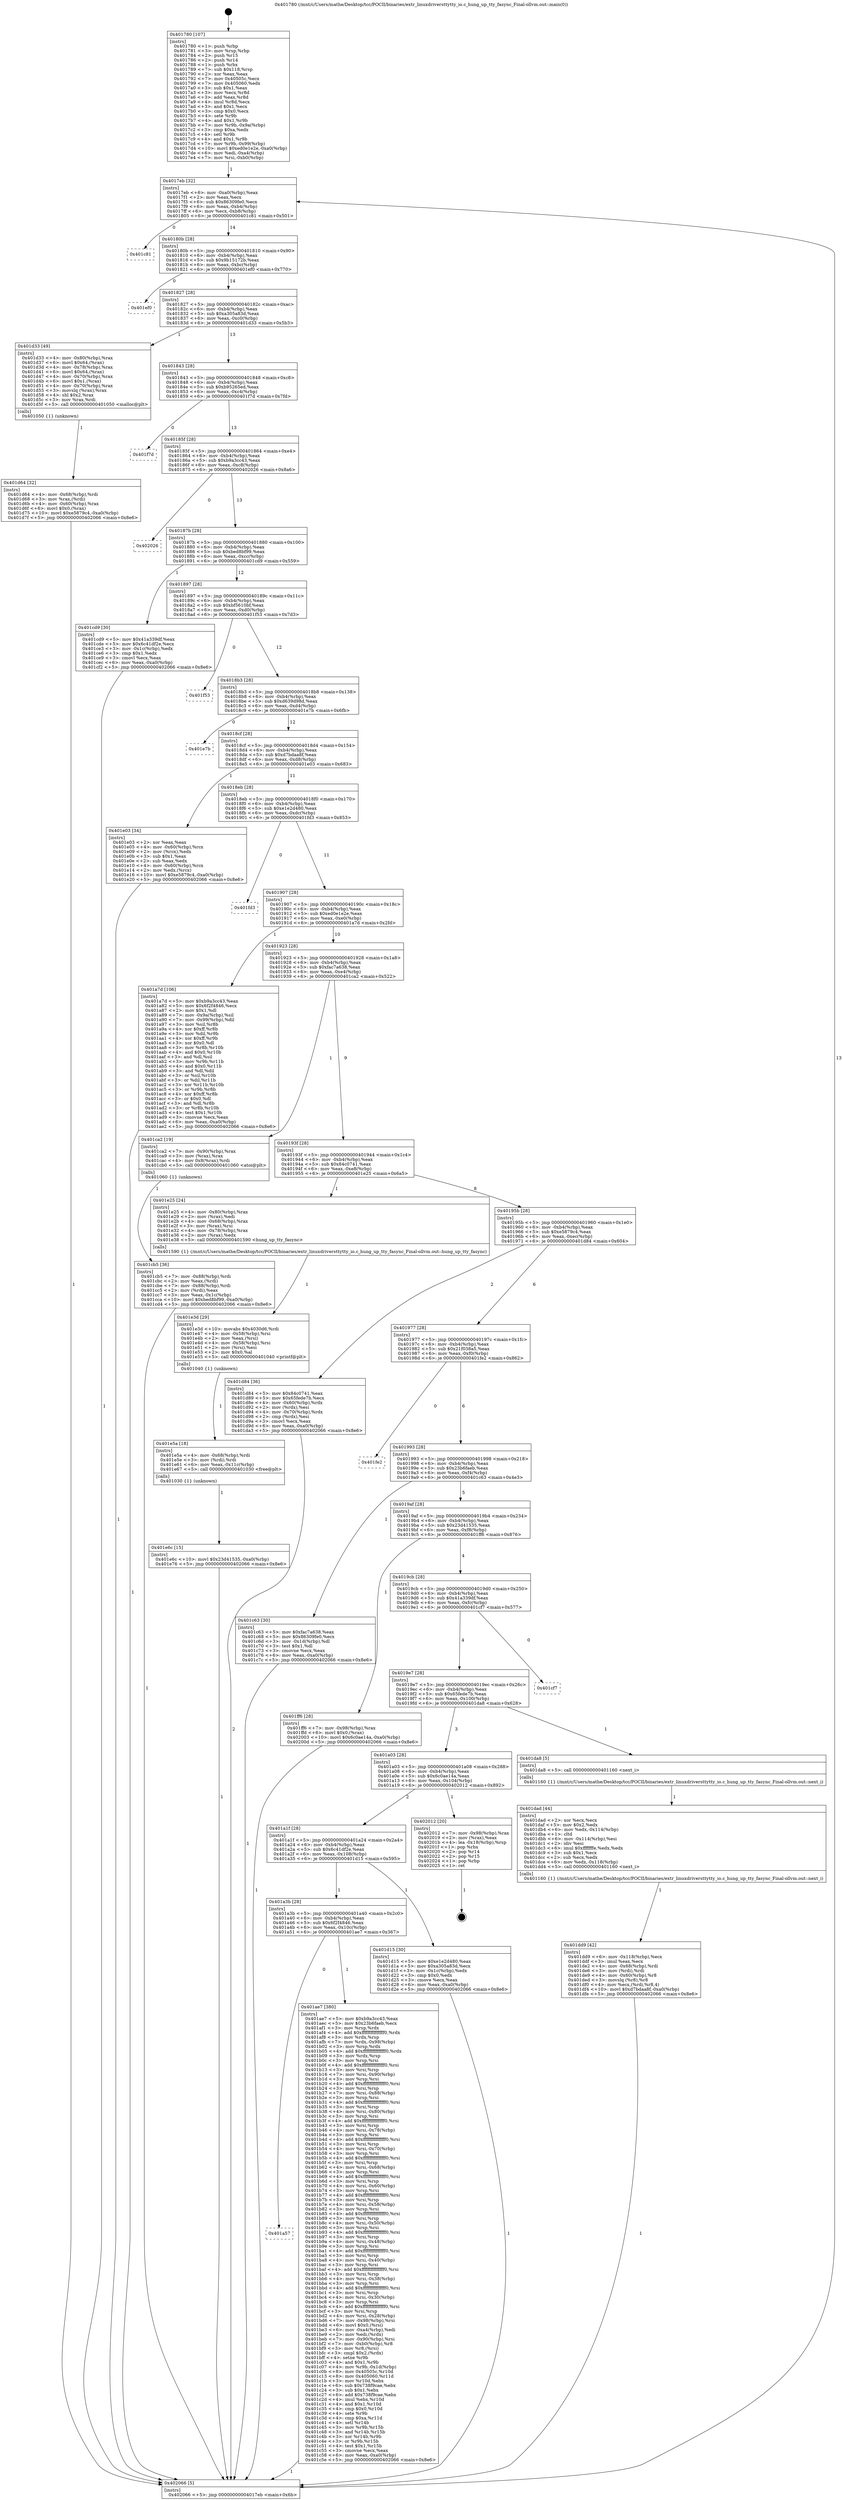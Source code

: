 digraph "0x401780" {
  label = "0x401780 (/mnt/c/Users/mathe/Desktop/tcc/POCII/binaries/extr_linuxdriversttytty_io.c_hung_up_tty_fasync_Final-ollvm.out::main(0))"
  labelloc = "t"
  node[shape=record]

  Entry [label="",width=0.3,height=0.3,shape=circle,fillcolor=black,style=filled]
  "0x4017eb" [label="{
     0x4017eb [32]\l
     | [instrs]\l
     &nbsp;&nbsp;0x4017eb \<+6\>: mov -0xa0(%rbp),%eax\l
     &nbsp;&nbsp;0x4017f1 \<+2\>: mov %eax,%ecx\l
     &nbsp;&nbsp;0x4017f3 \<+6\>: sub $0x86309fe0,%ecx\l
     &nbsp;&nbsp;0x4017f9 \<+6\>: mov %eax,-0xb4(%rbp)\l
     &nbsp;&nbsp;0x4017ff \<+6\>: mov %ecx,-0xb8(%rbp)\l
     &nbsp;&nbsp;0x401805 \<+6\>: je 0000000000401c81 \<main+0x501\>\l
  }"]
  "0x401c81" [label="{
     0x401c81\l
  }", style=dashed]
  "0x40180b" [label="{
     0x40180b [28]\l
     | [instrs]\l
     &nbsp;&nbsp;0x40180b \<+5\>: jmp 0000000000401810 \<main+0x90\>\l
     &nbsp;&nbsp;0x401810 \<+6\>: mov -0xb4(%rbp),%eax\l
     &nbsp;&nbsp;0x401816 \<+5\>: sub $0x9b15172b,%eax\l
     &nbsp;&nbsp;0x40181b \<+6\>: mov %eax,-0xbc(%rbp)\l
     &nbsp;&nbsp;0x401821 \<+6\>: je 0000000000401ef0 \<main+0x770\>\l
  }"]
  Exit [label="",width=0.3,height=0.3,shape=circle,fillcolor=black,style=filled,peripheries=2]
  "0x401ef0" [label="{
     0x401ef0\l
  }", style=dashed]
  "0x401827" [label="{
     0x401827 [28]\l
     | [instrs]\l
     &nbsp;&nbsp;0x401827 \<+5\>: jmp 000000000040182c \<main+0xac\>\l
     &nbsp;&nbsp;0x40182c \<+6\>: mov -0xb4(%rbp),%eax\l
     &nbsp;&nbsp;0x401832 \<+5\>: sub $0xa305a83d,%eax\l
     &nbsp;&nbsp;0x401837 \<+6\>: mov %eax,-0xc0(%rbp)\l
     &nbsp;&nbsp;0x40183d \<+6\>: je 0000000000401d33 \<main+0x5b3\>\l
  }"]
  "0x401e6c" [label="{
     0x401e6c [15]\l
     | [instrs]\l
     &nbsp;&nbsp;0x401e6c \<+10\>: movl $0x23d41535,-0xa0(%rbp)\l
     &nbsp;&nbsp;0x401e76 \<+5\>: jmp 0000000000402066 \<main+0x8e6\>\l
  }"]
  "0x401d33" [label="{
     0x401d33 [49]\l
     | [instrs]\l
     &nbsp;&nbsp;0x401d33 \<+4\>: mov -0x80(%rbp),%rax\l
     &nbsp;&nbsp;0x401d37 \<+6\>: movl $0x64,(%rax)\l
     &nbsp;&nbsp;0x401d3d \<+4\>: mov -0x78(%rbp),%rax\l
     &nbsp;&nbsp;0x401d41 \<+6\>: movl $0x64,(%rax)\l
     &nbsp;&nbsp;0x401d47 \<+4\>: mov -0x70(%rbp),%rax\l
     &nbsp;&nbsp;0x401d4b \<+6\>: movl $0x1,(%rax)\l
     &nbsp;&nbsp;0x401d51 \<+4\>: mov -0x70(%rbp),%rax\l
     &nbsp;&nbsp;0x401d55 \<+3\>: movslq (%rax),%rax\l
     &nbsp;&nbsp;0x401d58 \<+4\>: shl $0x2,%rax\l
     &nbsp;&nbsp;0x401d5c \<+3\>: mov %rax,%rdi\l
     &nbsp;&nbsp;0x401d5f \<+5\>: call 0000000000401050 \<malloc@plt\>\l
     | [calls]\l
     &nbsp;&nbsp;0x401050 \{1\} (unknown)\l
  }"]
  "0x401843" [label="{
     0x401843 [28]\l
     | [instrs]\l
     &nbsp;&nbsp;0x401843 \<+5\>: jmp 0000000000401848 \<main+0xc8\>\l
     &nbsp;&nbsp;0x401848 \<+6\>: mov -0xb4(%rbp),%eax\l
     &nbsp;&nbsp;0x40184e \<+5\>: sub $0xb95265ed,%eax\l
     &nbsp;&nbsp;0x401853 \<+6\>: mov %eax,-0xc4(%rbp)\l
     &nbsp;&nbsp;0x401859 \<+6\>: je 0000000000401f7d \<main+0x7fd\>\l
  }"]
  "0x401e5a" [label="{
     0x401e5a [18]\l
     | [instrs]\l
     &nbsp;&nbsp;0x401e5a \<+4\>: mov -0x68(%rbp),%rdi\l
     &nbsp;&nbsp;0x401e5e \<+3\>: mov (%rdi),%rdi\l
     &nbsp;&nbsp;0x401e61 \<+6\>: mov %eax,-0x11c(%rbp)\l
     &nbsp;&nbsp;0x401e67 \<+5\>: call 0000000000401030 \<free@plt\>\l
     | [calls]\l
     &nbsp;&nbsp;0x401030 \{1\} (unknown)\l
  }"]
  "0x401f7d" [label="{
     0x401f7d\l
  }", style=dashed]
  "0x40185f" [label="{
     0x40185f [28]\l
     | [instrs]\l
     &nbsp;&nbsp;0x40185f \<+5\>: jmp 0000000000401864 \<main+0xe4\>\l
     &nbsp;&nbsp;0x401864 \<+6\>: mov -0xb4(%rbp),%eax\l
     &nbsp;&nbsp;0x40186a \<+5\>: sub $0xb9a3cc43,%eax\l
     &nbsp;&nbsp;0x40186f \<+6\>: mov %eax,-0xc8(%rbp)\l
     &nbsp;&nbsp;0x401875 \<+6\>: je 0000000000402026 \<main+0x8a6\>\l
  }"]
  "0x401e3d" [label="{
     0x401e3d [29]\l
     | [instrs]\l
     &nbsp;&nbsp;0x401e3d \<+10\>: movabs $0x4030d6,%rdi\l
     &nbsp;&nbsp;0x401e47 \<+4\>: mov -0x58(%rbp),%rsi\l
     &nbsp;&nbsp;0x401e4b \<+2\>: mov %eax,(%rsi)\l
     &nbsp;&nbsp;0x401e4d \<+4\>: mov -0x58(%rbp),%rsi\l
     &nbsp;&nbsp;0x401e51 \<+2\>: mov (%rsi),%esi\l
     &nbsp;&nbsp;0x401e53 \<+2\>: mov $0x0,%al\l
     &nbsp;&nbsp;0x401e55 \<+5\>: call 0000000000401040 \<printf@plt\>\l
     | [calls]\l
     &nbsp;&nbsp;0x401040 \{1\} (unknown)\l
  }"]
  "0x402026" [label="{
     0x402026\l
  }", style=dashed]
  "0x40187b" [label="{
     0x40187b [28]\l
     | [instrs]\l
     &nbsp;&nbsp;0x40187b \<+5\>: jmp 0000000000401880 \<main+0x100\>\l
     &nbsp;&nbsp;0x401880 \<+6\>: mov -0xb4(%rbp),%eax\l
     &nbsp;&nbsp;0x401886 \<+5\>: sub $0xbed8bf99,%eax\l
     &nbsp;&nbsp;0x40188b \<+6\>: mov %eax,-0xcc(%rbp)\l
     &nbsp;&nbsp;0x401891 \<+6\>: je 0000000000401cd9 \<main+0x559\>\l
  }"]
  "0x401dd9" [label="{
     0x401dd9 [42]\l
     | [instrs]\l
     &nbsp;&nbsp;0x401dd9 \<+6\>: mov -0x118(%rbp),%ecx\l
     &nbsp;&nbsp;0x401ddf \<+3\>: imul %eax,%ecx\l
     &nbsp;&nbsp;0x401de2 \<+4\>: mov -0x68(%rbp),%rdi\l
     &nbsp;&nbsp;0x401de6 \<+3\>: mov (%rdi),%rdi\l
     &nbsp;&nbsp;0x401de9 \<+4\>: mov -0x60(%rbp),%r8\l
     &nbsp;&nbsp;0x401ded \<+3\>: movslq (%r8),%r8\l
     &nbsp;&nbsp;0x401df0 \<+4\>: mov %ecx,(%rdi,%r8,4)\l
     &nbsp;&nbsp;0x401df4 \<+10\>: movl $0xd7bdaa8f,-0xa0(%rbp)\l
     &nbsp;&nbsp;0x401dfe \<+5\>: jmp 0000000000402066 \<main+0x8e6\>\l
  }"]
  "0x401cd9" [label="{
     0x401cd9 [30]\l
     | [instrs]\l
     &nbsp;&nbsp;0x401cd9 \<+5\>: mov $0x41a339df,%eax\l
     &nbsp;&nbsp;0x401cde \<+5\>: mov $0x6c41df2e,%ecx\l
     &nbsp;&nbsp;0x401ce3 \<+3\>: mov -0x1c(%rbp),%edx\l
     &nbsp;&nbsp;0x401ce6 \<+3\>: cmp $0x1,%edx\l
     &nbsp;&nbsp;0x401ce9 \<+3\>: cmovl %ecx,%eax\l
     &nbsp;&nbsp;0x401cec \<+6\>: mov %eax,-0xa0(%rbp)\l
     &nbsp;&nbsp;0x401cf2 \<+5\>: jmp 0000000000402066 \<main+0x8e6\>\l
  }"]
  "0x401897" [label="{
     0x401897 [28]\l
     | [instrs]\l
     &nbsp;&nbsp;0x401897 \<+5\>: jmp 000000000040189c \<main+0x11c\>\l
     &nbsp;&nbsp;0x40189c \<+6\>: mov -0xb4(%rbp),%eax\l
     &nbsp;&nbsp;0x4018a2 \<+5\>: sub $0xbf5610bf,%eax\l
     &nbsp;&nbsp;0x4018a7 \<+6\>: mov %eax,-0xd0(%rbp)\l
     &nbsp;&nbsp;0x4018ad \<+6\>: je 0000000000401f53 \<main+0x7d3\>\l
  }"]
  "0x401dad" [label="{
     0x401dad [44]\l
     | [instrs]\l
     &nbsp;&nbsp;0x401dad \<+2\>: xor %ecx,%ecx\l
     &nbsp;&nbsp;0x401daf \<+5\>: mov $0x2,%edx\l
     &nbsp;&nbsp;0x401db4 \<+6\>: mov %edx,-0x114(%rbp)\l
     &nbsp;&nbsp;0x401dba \<+1\>: cltd\l
     &nbsp;&nbsp;0x401dbb \<+6\>: mov -0x114(%rbp),%esi\l
     &nbsp;&nbsp;0x401dc1 \<+2\>: idiv %esi\l
     &nbsp;&nbsp;0x401dc3 \<+6\>: imul $0xfffffffe,%edx,%edx\l
     &nbsp;&nbsp;0x401dc9 \<+3\>: sub $0x1,%ecx\l
     &nbsp;&nbsp;0x401dcc \<+2\>: sub %ecx,%edx\l
     &nbsp;&nbsp;0x401dce \<+6\>: mov %edx,-0x118(%rbp)\l
     &nbsp;&nbsp;0x401dd4 \<+5\>: call 0000000000401160 \<next_i\>\l
     | [calls]\l
     &nbsp;&nbsp;0x401160 \{1\} (/mnt/c/Users/mathe/Desktop/tcc/POCII/binaries/extr_linuxdriversttytty_io.c_hung_up_tty_fasync_Final-ollvm.out::next_i)\l
  }"]
  "0x401f53" [label="{
     0x401f53\l
  }", style=dashed]
  "0x4018b3" [label="{
     0x4018b3 [28]\l
     | [instrs]\l
     &nbsp;&nbsp;0x4018b3 \<+5\>: jmp 00000000004018b8 \<main+0x138\>\l
     &nbsp;&nbsp;0x4018b8 \<+6\>: mov -0xb4(%rbp),%eax\l
     &nbsp;&nbsp;0x4018be \<+5\>: sub $0xd639d98d,%eax\l
     &nbsp;&nbsp;0x4018c3 \<+6\>: mov %eax,-0xd4(%rbp)\l
     &nbsp;&nbsp;0x4018c9 \<+6\>: je 0000000000401e7b \<main+0x6fb\>\l
  }"]
  "0x401d64" [label="{
     0x401d64 [32]\l
     | [instrs]\l
     &nbsp;&nbsp;0x401d64 \<+4\>: mov -0x68(%rbp),%rdi\l
     &nbsp;&nbsp;0x401d68 \<+3\>: mov %rax,(%rdi)\l
     &nbsp;&nbsp;0x401d6b \<+4\>: mov -0x60(%rbp),%rax\l
     &nbsp;&nbsp;0x401d6f \<+6\>: movl $0x0,(%rax)\l
     &nbsp;&nbsp;0x401d75 \<+10\>: movl $0xe5879c4,-0xa0(%rbp)\l
     &nbsp;&nbsp;0x401d7f \<+5\>: jmp 0000000000402066 \<main+0x8e6\>\l
  }"]
  "0x401e7b" [label="{
     0x401e7b\l
  }", style=dashed]
  "0x4018cf" [label="{
     0x4018cf [28]\l
     | [instrs]\l
     &nbsp;&nbsp;0x4018cf \<+5\>: jmp 00000000004018d4 \<main+0x154\>\l
     &nbsp;&nbsp;0x4018d4 \<+6\>: mov -0xb4(%rbp),%eax\l
     &nbsp;&nbsp;0x4018da \<+5\>: sub $0xd7bdaa8f,%eax\l
     &nbsp;&nbsp;0x4018df \<+6\>: mov %eax,-0xd8(%rbp)\l
     &nbsp;&nbsp;0x4018e5 \<+6\>: je 0000000000401e03 \<main+0x683\>\l
  }"]
  "0x401cb5" [label="{
     0x401cb5 [36]\l
     | [instrs]\l
     &nbsp;&nbsp;0x401cb5 \<+7\>: mov -0x88(%rbp),%rdi\l
     &nbsp;&nbsp;0x401cbc \<+2\>: mov %eax,(%rdi)\l
     &nbsp;&nbsp;0x401cbe \<+7\>: mov -0x88(%rbp),%rdi\l
     &nbsp;&nbsp;0x401cc5 \<+2\>: mov (%rdi),%eax\l
     &nbsp;&nbsp;0x401cc7 \<+3\>: mov %eax,-0x1c(%rbp)\l
     &nbsp;&nbsp;0x401cca \<+10\>: movl $0xbed8bf99,-0xa0(%rbp)\l
     &nbsp;&nbsp;0x401cd4 \<+5\>: jmp 0000000000402066 \<main+0x8e6\>\l
  }"]
  "0x401e03" [label="{
     0x401e03 [34]\l
     | [instrs]\l
     &nbsp;&nbsp;0x401e03 \<+2\>: xor %eax,%eax\l
     &nbsp;&nbsp;0x401e05 \<+4\>: mov -0x60(%rbp),%rcx\l
     &nbsp;&nbsp;0x401e09 \<+2\>: mov (%rcx),%edx\l
     &nbsp;&nbsp;0x401e0b \<+3\>: sub $0x1,%eax\l
     &nbsp;&nbsp;0x401e0e \<+2\>: sub %eax,%edx\l
     &nbsp;&nbsp;0x401e10 \<+4\>: mov -0x60(%rbp),%rcx\l
     &nbsp;&nbsp;0x401e14 \<+2\>: mov %edx,(%rcx)\l
     &nbsp;&nbsp;0x401e16 \<+10\>: movl $0xe5879c4,-0xa0(%rbp)\l
     &nbsp;&nbsp;0x401e20 \<+5\>: jmp 0000000000402066 \<main+0x8e6\>\l
  }"]
  "0x4018eb" [label="{
     0x4018eb [28]\l
     | [instrs]\l
     &nbsp;&nbsp;0x4018eb \<+5\>: jmp 00000000004018f0 \<main+0x170\>\l
     &nbsp;&nbsp;0x4018f0 \<+6\>: mov -0xb4(%rbp),%eax\l
     &nbsp;&nbsp;0x4018f6 \<+5\>: sub $0xe1e2d480,%eax\l
     &nbsp;&nbsp;0x4018fb \<+6\>: mov %eax,-0xdc(%rbp)\l
     &nbsp;&nbsp;0x401901 \<+6\>: je 0000000000401fd3 \<main+0x853\>\l
  }"]
  "0x401a57" [label="{
     0x401a57\l
  }", style=dashed]
  "0x401fd3" [label="{
     0x401fd3\l
  }", style=dashed]
  "0x401907" [label="{
     0x401907 [28]\l
     | [instrs]\l
     &nbsp;&nbsp;0x401907 \<+5\>: jmp 000000000040190c \<main+0x18c\>\l
     &nbsp;&nbsp;0x40190c \<+6\>: mov -0xb4(%rbp),%eax\l
     &nbsp;&nbsp;0x401912 \<+5\>: sub $0xed0e1e2e,%eax\l
     &nbsp;&nbsp;0x401917 \<+6\>: mov %eax,-0xe0(%rbp)\l
     &nbsp;&nbsp;0x40191d \<+6\>: je 0000000000401a7d \<main+0x2fd\>\l
  }"]
  "0x401ae7" [label="{
     0x401ae7 [380]\l
     | [instrs]\l
     &nbsp;&nbsp;0x401ae7 \<+5\>: mov $0xb9a3cc43,%eax\l
     &nbsp;&nbsp;0x401aec \<+5\>: mov $0x23b6faeb,%ecx\l
     &nbsp;&nbsp;0x401af1 \<+3\>: mov %rsp,%rdx\l
     &nbsp;&nbsp;0x401af4 \<+4\>: add $0xfffffffffffffff0,%rdx\l
     &nbsp;&nbsp;0x401af8 \<+3\>: mov %rdx,%rsp\l
     &nbsp;&nbsp;0x401afb \<+7\>: mov %rdx,-0x98(%rbp)\l
     &nbsp;&nbsp;0x401b02 \<+3\>: mov %rsp,%rdx\l
     &nbsp;&nbsp;0x401b05 \<+4\>: add $0xfffffffffffffff0,%rdx\l
     &nbsp;&nbsp;0x401b09 \<+3\>: mov %rdx,%rsp\l
     &nbsp;&nbsp;0x401b0c \<+3\>: mov %rsp,%rsi\l
     &nbsp;&nbsp;0x401b0f \<+4\>: add $0xfffffffffffffff0,%rsi\l
     &nbsp;&nbsp;0x401b13 \<+3\>: mov %rsi,%rsp\l
     &nbsp;&nbsp;0x401b16 \<+7\>: mov %rsi,-0x90(%rbp)\l
     &nbsp;&nbsp;0x401b1d \<+3\>: mov %rsp,%rsi\l
     &nbsp;&nbsp;0x401b20 \<+4\>: add $0xfffffffffffffff0,%rsi\l
     &nbsp;&nbsp;0x401b24 \<+3\>: mov %rsi,%rsp\l
     &nbsp;&nbsp;0x401b27 \<+7\>: mov %rsi,-0x88(%rbp)\l
     &nbsp;&nbsp;0x401b2e \<+3\>: mov %rsp,%rsi\l
     &nbsp;&nbsp;0x401b31 \<+4\>: add $0xfffffffffffffff0,%rsi\l
     &nbsp;&nbsp;0x401b35 \<+3\>: mov %rsi,%rsp\l
     &nbsp;&nbsp;0x401b38 \<+4\>: mov %rsi,-0x80(%rbp)\l
     &nbsp;&nbsp;0x401b3c \<+3\>: mov %rsp,%rsi\l
     &nbsp;&nbsp;0x401b3f \<+4\>: add $0xfffffffffffffff0,%rsi\l
     &nbsp;&nbsp;0x401b43 \<+3\>: mov %rsi,%rsp\l
     &nbsp;&nbsp;0x401b46 \<+4\>: mov %rsi,-0x78(%rbp)\l
     &nbsp;&nbsp;0x401b4a \<+3\>: mov %rsp,%rsi\l
     &nbsp;&nbsp;0x401b4d \<+4\>: add $0xfffffffffffffff0,%rsi\l
     &nbsp;&nbsp;0x401b51 \<+3\>: mov %rsi,%rsp\l
     &nbsp;&nbsp;0x401b54 \<+4\>: mov %rsi,-0x70(%rbp)\l
     &nbsp;&nbsp;0x401b58 \<+3\>: mov %rsp,%rsi\l
     &nbsp;&nbsp;0x401b5b \<+4\>: add $0xfffffffffffffff0,%rsi\l
     &nbsp;&nbsp;0x401b5f \<+3\>: mov %rsi,%rsp\l
     &nbsp;&nbsp;0x401b62 \<+4\>: mov %rsi,-0x68(%rbp)\l
     &nbsp;&nbsp;0x401b66 \<+3\>: mov %rsp,%rsi\l
     &nbsp;&nbsp;0x401b69 \<+4\>: add $0xfffffffffffffff0,%rsi\l
     &nbsp;&nbsp;0x401b6d \<+3\>: mov %rsi,%rsp\l
     &nbsp;&nbsp;0x401b70 \<+4\>: mov %rsi,-0x60(%rbp)\l
     &nbsp;&nbsp;0x401b74 \<+3\>: mov %rsp,%rsi\l
     &nbsp;&nbsp;0x401b77 \<+4\>: add $0xfffffffffffffff0,%rsi\l
     &nbsp;&nbsp;0x401b7b \<+3\>: mov %rsi,%rsp\l
     &nbsp;&nbsp;0x401b7e \<+4\>: mov %rsi,-0x58(%rbp)\l
     &nbsp;&nbsp;0x401b82 \<+3\>: mov %rsp,%rsi\l
     &nbsp;&nbsp;0x401b85 \<+4\>: add $0xfffffffffffffff0,%rsi\l
     &nbsp;&nbsp;0x401b89 \<+3\>: mov %rsi,%rsp\l
     &nbsp;&nbsp;0x401b8c \<+4\>: mov %rsi,-0x50(%rbp)\l
     &nbsp;&nbsp;0x401b90 \<+3\>: mov %rsp,%rsi\l
     &nbsp;&nbsp;0x401b93 \<+4\>: add $0xfffffffffffffff0,%rsi\l
     &nbsp;&nbsp;0x401b97 \<+3\>: mov %rsi,%rsp\l
     &nbsp;&nbsp;0x401b9a \<+4\>: mov %rsi,-0x48(%rbp)\l
     &nbsp;&nbsp;0x401b9e \<+3\>: mov %rsp,%rsi\l
     &nbsp;&nbsp;0x401ba1 \<+4\>: add $0xfffffffffffffff0,%rsi\l
     &nbsp;&nbsp;0x401ba5 \<+3\>: mov %rsi,%rsp\l
     &nbsp;&nbsp;0x401ba8 \<+4\>: mov %rsi,-0x40(%rbp)\l
     &nbsp;&nbsp;0x401bac \<+3\>: mov %rsp,%rsi\l
     &nbsp;&nbsp;0x401baf \<+4\>: add $0xfffffffffffffff0,%rsi\l
     &nbsp;&nbsp;0x401bb3 \<+3\>: mov %rsi,%rsp\l
     &nbsp;&nbsp;0x401bb6 \<+4\>: mov %rsi,-0x38(%rbp)\l
     &nbsp;&nbsp;0x401bba \<+3\>: mov %rsp,%rsi\l
     &nbsp;&nbsp;0x401bbd \<+4\>: add $0xfffffffffffffff0,%rsi\l
     &nbsp;&nbsp;0x401bc1 \<+3\>: mov %rsi,%rsp\l
     &nbsp;&nbsp;0x401bc4 \<+4\>: mov %rsi,-0x30(%rbp)\l
     &nbsp;&nbsp;0x401bc8 \<+3\>: mov %rsp,%rsi\l
     &nbsp;&nbsp;0x401bcb \<+4\>: add $0xfffffffffffffff0,%rsi\l
     &nbsp;&nbsp;0x401bcf \<+3\>: mov %rsi,%rsp\l
     &nbsp;&nbsp;0x401bd2 \<+4\>: mov %rsi,-0x28(%rbp)\l
     &nbsp;&nbsp;0x401bd6 \<+7\>: mov -0x98(%rbp),%rsi\l
     &nbsp;&nbsp;0x401bdd \<+6\>: movl $0x0,(%rsi)\l
     &nbsp;&nbsp;0x401be3 \<+6\>: mov -0xa4(%rbp),%edi\l
     &nbsp;&nbsp;0x401be9 \<+2\>: mov %edi,(%rdx)\l
     &nbsp;&nbsp;0x401beb \<+7\>: mov -0x90(%rbp),%rsi\l
     &nbsp;&nbsp;0x401bf2 \<+7\>: mov -0xb0(%rbp),%r8\l
     &nbsp;&nbsp;0x401bf9 \<+3\>: mov %r8,(%rsi)\l
     &nbsp;&nbsp;0x401bfc \<+3\>: cmpl $0x2,(%rdx)\l
     &nbsp;&nbsp;0x401bff \<+4\>: setne %r9b\l
     &nbsp;&nbsp;0x401c03 \<+4\>: and $0x1,%r9b\l
     &nbsp;&nbsp;0x401c07 \<+4\>: mov %r9b,-0x1d(%rbp)\l
     &nbsp;&nbsp;0x401c0b \<+8\>: mov 0x40505c,%r10d\l
     &nbsp;&nbsp;0x401c13 \<+8\>: mov 0x405060,%r11d\l
     &nbsp;&nbsp;0x401c1b \<+3\>: mov %r10d,%ebx\l
     &nbsp;&nbsp;0x401c1e \<+6\>: sub $0x738f9cae,%ebx\l
     &nbsp;&nbsp;0x401c24 \<+3\>: sub $0x1,%ebx\l
     &nbsp;&nbsp;0x401c27 \<+6\>: add $0x738f9cae,%ebx\l
     &nbsp;&nbsp;0x401c2d \<+4\>: imul %ebx,%r10d\l
     &nbsp;&nbsp;0x401c31 \<+4\>: and $0x1,%r10d\l
     &nbsp;&nbsp;0x401c35 \<+4\>: cmp $0x0,%r10d\l
     &nbsp;&nbsp;0x401c39 \<+4\>: sete %r9b\l
     &nbsp;&nbsp;0x401c3d \<+4\>: cmp $0xa,%r11d\l
     &nbsp;&nbsp;0x401c41 \<+4\>: setl %r14b\l
     &nbsp;&nbsp;0x401c45 \<+3\>: mov %r9b,%r15b\l
     &nbsp;&nbsp;0x401c48 \<+3\>: and %r14b,%r15b\l
     &nbsp;&nbsp;0x401c4b \<+3\>: xor %r14b,%r9b\l
     &nbsp;&nbsp;0x401c4e \<+3\>: or %r9b,%r15b\l
     &nbsp;&nbsp;0x401c51 \<+4\>: test $0x1,%r15b\l
     &nbsp;&nbsp;0x401c55 \<+3\>: cmovne %ecx,%eax\l
     &nbsp;&nbsp;0x401c58 \<+6\>: mov %eax,-0xa0(%rbp)\l
     &nbsp;&nbsp;0x401c5e \<+5\>: jmp 0000000000402066 \<main+0x8e6\>\l
  }"]
  "0x401a7d" [label="{
     0x401a7d [106]\l
     | [instrs]\l
     &nbsp;&nbsp;0x401a7d \<+5\>: mov $0xb9a3cc43,%eax\l
     &nbsp;&nbsp;0x401a82 \<+5\>: mov $0x6f2f4846,%ecx\l
     &nbsp;&nbsp;0x401a87 \<+2\>: mov $0x1,%dl\l
     &nbsp;&nbsp;0x401a89 \<+7\>: mov -0x9a(%rbp),%sil\l
     &nbsp;&nbsp;0x401a90 \<+7\>: mov -0x99(%rbp),%dil\l
     &nbsp;&nbsp;0x401a97 \<+3\>: mov %sil,%r8b\l
     &nbsp;&nbsp;0x401a9a \<+4\>: xor $0xff,%r8b\l
     &nbsp;&nbsp;0x401a9e \<+3\>: mov %dil,%r9b\l
     &nbsp;&nbsp;0x401aa1 \<+4\>: xor $0xff,%r9b\l
     &nbsp;&nbsp;0x401aa5 \<+3\>: xor $0x0,%dl\l
     &nbsp;&nbsp;0x401aa8 \<+3\>: mov %r8b,%r10b\l
     &nbsp;&nbsp;0x401aab \<+4\>: and $0x0,%r10b\l
     &nbsp;&nbsp;0x401aaf \<+3\>: and %dl,%sil\l
     &nbsp;&nbsp;0x401ab2 \<+3\>: mov %r9b,%r11b\l
     &nbsp;&nbsp;0x401ab5 \<+4\>: and $0x0,%r11b\l
     &nbsp;&nbsp;0x401ab9 \<+3\>: and %dl,%dil\l
     &nbsp;&nbsp;0x401abc \<+3\>: or %sil,%r10b\l
     &nbsp;&nbsp;0x401abf \<+3\>: or %dil,%r11b\l
     &nbsp;&nbsp;0x401ac2 \<+3\>: xor %r11b,%r10b\l
     &nbsp;&nbsp;0x401ac5 \<+3\>: or %r9b,%r8b\l
     &nbsp;&nbsp;0x401ac8 \<+4\>: xor $0xff,%r8b\l
     &nbsp;&nbsp;0x401acc \<+3\>: or $0x0,%dl\l
     &nbsp;&nbsp;0x401acf \<+3\>: and %dl,%r8b\l
     &nbsp;&nbsp;0x401ad2 \<+3\>: or %r8b,%r10b\l
     &nbsp;&nbsp;0x401ad5 \<+4\>: test $0x1,%r10b\l
     &nbsp;&nbsp;0x401ad9 \<+3\>: cmovne %ecx,%eax\l
     &nbsp;&nbsp;0x401adc \<+6\>: mov %eax,-0xa0(%rbp)\l
     &nbsp;&nbsp;0x401ae2 \<+5\>: jmp 0000000000402066 \<main+0x8e6\>\l
  }"]
  "0x401923" [label="{
     0x401923 [28]\l
     | [instrs]\l
     &nbsp;&nbsp;0x401923 \<+5\>: jmp 0000000000401928 \<main+0x1a8\>\l
     &nbsp;&nbsp;0x401928 \<+6\>: mov -0xb4(%rbp),%eax\l
     &nbsp;&nbsp;0x40192e \<+5\>: sub $0xfac7a638,%eax\l
     &nbsp;&nbsp;0x401933 \<+6\>: mov %eax,-0xe4(%rbp)\l
     &nbsp;&nbsp;0x401939 \<+6\>: je 0000000000401ca2 \<main+0x522\>\l
  }"]
  "0x402066" [label="{
     0x402066 [5]\l
     | [instrs]\l
     &nbsp;&nbsp;0x402066 \<+5\>: jmp 00000000004017eb \<main+0x6b\>\l
  }"]
  "0x401780" [label="{
     0x401780 [107]\l
     | [instrs]\l
     &nbsp;&nbsp;0x401780 \<+1\>: push %rbp\l
     &nbsp;&nbsp;0x401781 \<+3\>: mov %rsp,%rbp\l
     &nbsp;&nbsp;0x401784 \<+2\>: push %r15\l
     &nbsp;&nbsp;0x401786 \<+2\>: push %r14\l
     &nbsp;&nbsp;0x401788 \<+1\>: push %rbx\l
     &nbsp;&nbsp;0x401789 \<+7\>: sub $0x118,%rsp\l
     &nbsp;&nbsp;0x401790 \<+2\>: xor %eax,%eax\l
     &nbsp;&nbsp;0x401792 \<+7\>: mov 0x40505c,%ecx\l
     &nbsp;&nbsp;0x401799 \<+7\>: mov 0x405060,%edx\l
     &nbsp;&nbsp;0x4017a0 \<+3\>: sub $0x1,%eax\l
     &nbsp;&nbsp;0x4017a3 \<+3\>: mov %ecx,%r8d\l
     &nbsp;&nbsp;0x4017a6 \<+3\>: add %eax,%r8d\l
     &nbsp;&nbsp;0x4017a9 \<+4\>: imul %r8d,%ecx\l
     &nbsp;&nbsp;0x4017ad \<+3\>: and $0x1,%ecx\l
     &nbsp;&nbsp;0x4017b0 \<+3\>: cmp $0x0,%ecx\l
     &nbsp;&nbsp;0x4017b3 \<+4\>: sete %r9b\l
     &nbsp;&nbsp;0x4017b7 \<+4\>: and $0x1,%r9b\l
     &nbsp;&nbsp;0x4017bb \<+7\>: mov %r9b,-0x9a(%rbp)\l
     &nbsp;&nbsp;0x4017c2 \<+3\>: cmp $0xa,%edx\l
     &nbsp;&nbsp;0x4017c5 \<+4\>: setl %r9b\l
     &nbsp;&nbsp;0x4017c9 \<+4\>: and $0x1,%r9b\l
     &nbsp;&nbsp;0x4017cd \<+7\>: mov %r9b,-0x99(%rbp)\l
     &nbsp;&nbsp;0x4017d4 \<+10\>: movl $0xed0e1e2e,-0xa0(%rbp)\l
     &nbsp;&nbsp;0x4017de \<+6\>: mov %edi,-0xa4(%rbp)\l
     &nbsp;&nbsp;0x4017e4 \<+7\>: mov %rsi,-0xb0(%rbp)\l
  }"]
  "0x401a3b" [label="{
     0x401a3b [28]\l
     | [instrs]\l
     &nbsp;&nbsp;0x401a3b \<+5\>: jmp 0000000000401a40 \<main+0x2c0\>\l
     &nbsp;&nbsp;0x401a40 \<+6\>: mov -0xb4(%rbp),%eax\l
     &nbsp;&nbsp;0x401a46 \<+5\>: sub $0x6f2f4846,%eax\l
     &nbsp;&nbsp;0x401a4b \<+6\>: mov %eax,-0x10c(%rbp)\l
     &nbsp;&nbsp;0x401a51 \<+6\>: je 0000000000401ae7 \<main+0x367\>\l
  }"]
  "0x401ca2" [label="{
     0x401ca2 [19]\l
     | [instrs]\l
     &nbsp;&nbsp;0x401ca2 \<+7\>: mov -0x90(%rbp),%rax\l
     &nbsp;&nbsp;0x401ca9 \<+3\>: mov (%rax),%rax\l
     &nbsp;&nbsp;0x401cac \<+4\>: mov 0x8(%rax),%rdi\l
     &nbsp;&nbsp;0x401cb0 \<+5\>: call 0000000000401060 \<atoi@plt\>\l
     | [calls]\l
     &nbsp;&nbsp;0x401060 \{1\} (unknown)\l
  }"]
  "0x40193f" [label="{
     0x40193f [28]\l
     | [instrs]\l
     &nbsp;&nbsp;0x40193f \<+5\>: jmp 0000000000401944 \<main+0x1c4\>\l
     &nbsp;&nbsp;0x401944 \<+6\>: mov -0xb4(%rbp),%eax\l
     &nbsp;&nbsp;0x40194a \<+5\>: sub $0x84c0741,%eax\l
     &nbsp;&nbsp;0x40194f \<+6\>: mov %eax,-0xe8(%rbp)\l
     &nbsp;&nbsp;0x401955 \<+6\>: je 0000000000401e25 \<main+0x6a5\>\l
  }"]
  "0x401d15" [label="{
     0x401d15 [30]\l
     | [instrs]\l
     &nbsp;&nbsp;0x401d15 \<+5\>: mov $0xe1e2d480,%eax\l
     &nbsp;&nbsp;0x401d1a \<+5\>: mov $0xa305a83d,%ecx\l
     &nbsp;&nbsp;0x401d1f \<+3\>: mov -0x1c(%rbp),%edx\l
     &nbsp;&nbsp;0x401d22 \<+3\>: cmp $0x0,%edx\l
     &nbsp;&nbsp;0x401d25 \<+3\>: cmove %ecx,%eax\l
     &nbsp;&nbsp;0x401d28 \<+6\>: mov %eax,-0xa0(%rbp)\l
     &nbsp;&nbsp;0x401d2e \<+5\>: jmp 0000000000402066 \<main+0x8e6\>\l
  }"]
  "0x401e25" [label="{
     0x401e25 [24]\l
     | [instrs]\l
     &nbsp;&nbsp;0x401e25 \<+4\>: mov -0x80(%rbp),%rax\l
     &nbsp;&nbsp;0x401e29 \<+2\>: mov (%rax),%edi\l
     &nbsp;&nbsp;0x401e2b \<+4\>: mov -0x68(%rbp),%rax\l
     &nbsp;&nbsp;0x401e2f \<+3\>: mov (%rax),%rsi\l
     &nbsp;&nbsp;0x401e32 \<+4\>: mov -0x78(%rbp),%rax\l
     &nbsp;&nbsp;0x401e36 \<+2\>: mov (%rax),%edx\l
     &nbsp;&nbsp;0x401e38 \<+5\>: call 0000000000401590 \<hung_up_tty_fasync\>\l
     | [calls]\l
     &nbsp;&nbsp;0x401590 \{1\} (/mnt/c/Users/mathe/Desktop/tcc/POCII/binaries/extr_linuxdriversttytty_io.c_hung_up_tty_fasync_Final-ollvm.out::hung_up_tty_fasync)\l
  }"]
  "0x40195b" [label="{
     0x40195b [28]\l
     | [instrs]\l
     &nbsp;&nbsp;0x40195b \<+5\>: jmp 0000000000401960 \<main+0x1e0\>\l
     &nbsp;&nbsp;0x401960 \<+6\>: mov -0xb4(%rbp),%eax\l
     &nbsp;&nbsp;0x401966 \<+5\>: sub $0xe5879c4,%eax\l
     &nbsp;&nbsp;0x40196b \<+6\>: mov %eax,-0xec(%rbp)\l
     &nbsp;&nbsp;0x401971 \<+6\>: je 0000000000401d84 \<main+0x604\>\l
  }"]
  "0x401a1f" [label="{
     0x401a1f [28]\l
     | [instrs]\l
     &nbsp;&nbsp;0x401a1f \<+5\>: jmp 0000000000401a24 \<main+0x2a4\>\l
     &nbsp;&nbsp;0x401a24 \<+6\>: mov -0xb4(%rbp),%eax\l
     &nbsp;&nbsp;0x401a2a \<+5\>: sub $0x6c41df2e,%eax\l
     &nbsp;&nbsp;0x401a2f \<+6\>: mov %eax,-0x108(%rbp)\l
     &nbsp;&nbsp;0x401a35 \<+6\>: je 0000000000401d15 \<main+0x595\>\l
  }"]
  "0x401d84" [label="{
     0x401d84 [36]\l
     | [instrs]\l
     &nbsp;&nbsp;0x401d84 \<+5\>: mov $0x84c0741,%eax\l
     &nbsp;&nbsp;0x401d89 \<+5\>: mov $0x65fede7b,%ecx\l
     &nbsp;&nbsp;0x401d8e \<+4\>: mov -0x60(%rbp),%rdx\l
     &nbsp;&nbsp;0x401d92 \<+2\>: mov (%rdx),%esi\l
     &nbsp;&nbsp;0x401d94 \<+4\>: mov -0x70(%rbp),%rdx\l
     &nbsp;&nbsp;0x401d98 \<+2\>: cmp (%rdx),%esi\l
     &nbsp;&nbsp;0x401d9a \<+3\>: cmovl %ecx,%eax\l
     &nbsp;&nbsp;0x401d9d \<+6\>: mov %eax,-0xa0(%rbp)\l
     &nbsp;&nbsp;0x401da3 \<+5\>: jmp 0000000000402066 \<main+0x8e6\>\l
  }"]
  "0x401977" [label="{
     0x401977 [28]\l
     | [instrs]\l
     &nbsp;&nbsp;0x401977 \<+5\>: jmp 000000000040197c \<main+0x1fc\>\l
     &nbsp;&nbsp;0x40197c \<+6\>: mov -0xb4(%rbp),%eax\l
     &nbsp;&nbsp;0x401982 \<+5\>: sub $0x21f038a5,%eax\l
     &nbsp;&nbsp;0x401987 \<+6\>: mov %eax,-0xf0(%rbp)\l
     &nbsp;&nbsp;0x40198d \<+6\>: je 0000000000401fe2 \<main+0x862\>\l
  }"]
  "0x402012" [label="{
     0x402012 [20]\l
     | [instrs]\l
     &nbsp;&nbsp;0x402012 \<+7\>: mov -0x98(%rbp),%rax\l
     &nbsp;&nbsp;0x402019 \<+2\>: mov (%rax),%eax\l
     &nbsp;&nbsp;0x40201b \<+4\>: lea -0x18(%rbp),%rsp\l
     &nbsp;&nbsp;0x40201f \<+1\>: pop %rbx\l
     &nbsp;&nbsp;0x402020 \<+2\>: pop %r14\l
     &nbsp;&nbsp;0x402022 \<+2\>: pop %r15\l
     &nbsp;&nbsp;0x402024 \<+1\>: pop %rbp\l
     &nbsp;&nbsp;0x402025 \<+1\>: ret\l
  }"]
  "0x401fe2" [label="{
     0x401fe2\l
  }", style=dashed]
  "0x401993" [label="{
     0x401993 [28]\l
     | [instrs]\l
     &nbsp;&nbsp;0x401993 \<+5\>: jmp 0000000000401998 \<main+0x218\>\l
     &nbsp;&nbsp;0x401998 \<+6\>: mov -0xb4(%rbp),%eax\l
     &nbsp;&nbsp;0x40199e \<+5\>: sub $0x23b6faeb,%eax\l
     &nbsp;&nbsp;0x4019a3 \<+6\>: mov %eax,-0xf4(%rbp)\l
     &nbsp;&nbsp;0x4019a9 \<+6\>: je 0000000000401c63 \<main+0x4e3\>\l
  }"]
  "0x401a03" [label="{
     0x401a03 [28]\l
     | [instrs]\l
     &nbsp;&nbsp;0x401a03 \<+5\>: jmp 0000000000401a08 \<main+0x288\>\l
     &nbsp;&nbsp;0x401a08 \<+6\>: mov -0xb4(%rbp),%eax\l
     &nbsp;&nbsp;0x401a0e \<+5\>: sub $0x6c0ae14a,%eax\l
     &nbsp;&nbsp;0x401a13 \<+6\>: mov %eax,-0x104(%rbp)\l
     &nbsp;&nbsp;0x401a19 \<+6\>: je 0000000000402012 \<main+0x892\>\l
  }"]
  "0x401c63" [label="{
     0x401c63 [30]\l
     | [instrs]\l
     &nbsp;&nbsp;0x401c63 \<+5\>: mov $0xfac7a638,%eax\l
     &nbsp;&nbsp;0x401c68 \<+5\>: mov $0x86309fe0,%ecx\l
     &nbsp;&nbsp;0x401c6d \<+3\>: mov -0x1d(%rbp),%dl\l
     &nbsp;&nbsp;0x401c70 \<+3\>: test $0x1,%dl\l
     &nbsp;&nbsp;0x401c73 \<+3\>: cmovne %ecx,%eax\l
     &nbsp;&nbsp;0x401c76 \<+6\>: mov %eax,-0xa0(%rbp)\l
     &nbsp;&nbsp;0x401c7c \<+5\>: jmp 0000000000402066 \<main+0x8e6\>\l
  }"]
  "0x4019af" [label="{
     0x4019af [28]\l
     | [instrs]\l
     &nbsp;&nbsp;0x4019af \<+5\>: jmp 00000000004019b4 \<main+0x234\>\l
     &nbsp;&nbsp;0x4019b4 \<+6\>: mov -0xb4(%rbp),%eax\l
     &nbsp;&nbsp;0x4019ba \<+5\>: sub $0x23d41535,%eax\l
     &nbsp;&nbsp;0x4019bf \<+6\>: mov %eax,-0xf8(%rbp)\l
     &nbsp;&nbsp;0x4019c5 \<+6\>: je 0000000000401ff6 \<main+0x876\>\l
  }"]
  "0x401da8" [label="{
     0x401da8 [5]\l
     | [instrs]\l
     &nbsp;&nbsp;0x401da8 \<+5\>: call 0000000000401160 \<next_i\>\l
     | [calls]\l
     &nbsp;&nbsp;0x401160 \{1\} (/mnt/c/Users/mathe/Desktop/tcc/POCII/binaries/extr_linuxdriversttytty_io.c_hung_up_tty_fasync_Final-ollvm.out::next_i)\l
  }"]
  "0x401ff6" [label="{
     0x401ff6 [28]\l
     | [instrs]\l
     &nbsp;&nbsp;0x401ff6 \<+7\>: mov -0x98(%rbp),%rax\l
     &nbsp;&nbsp;0x401ffd \<+6\>: movl $0x0,(%rax)\l
     &nbsp;&nbsp;0x402003 \<+10\>: movl $0x6c0ae14a,-0xa0(%rbp)\l
     &nbsp;&nbsp;0x40200d \<+5\>: jmp 0000000000402066 \<main+0x8e6\>\l
  }"]
  "0x4019cb" [label="{
     0x4019cb [28]\l
     | [instrs]\l
     &nbsp;&nbsp;0x4019cb \<+5\>: jmp 00000000004019d0 \<main+0x250\>\l
     &nbsp;&nbsp;0x4019d0 \<+6\>: mov -0xb4(%rbp),%eax\l
     &nbsp;&nbsp;0x4019d6 \<+5\>: sub $0x41a339df,%eax\l
     &nbsp;&nbsp;0x4019db \<+6\>: mov %eax,-0xfc(%rbp)\l
     &nbsp;&nbsp;0x4019e1 \<+6\>: je 0000000000401cf7 \<main+0x577\>\l
  }"]
  "0x4019e7" [label="{
     0x4019e7 [28]\l
     | [instrs]\l
     &nbsp;&nbsp;0x4019e7 \<+5\>: jmp 00000000004019ec \<main+0x26c\>\l
     &nbsp;&nbsp;0x4019ec \<+6\>: mov -0xb4(%rbp),%eax\l
     &nbsp;&nbsp;0x4019f2 \<+5\>: sub $0x65fede7b,%eax\l
     &nbsp;&nbsp;0x4019f7 \<+6\>: mov %eax,-0x100(%rbp)\l
     &nbsp;&nbsp;0x4019fd \<+6\>: je 0000000000401da8 \<main+0x628\>\l
  }"]
  "0x401cf7" [label="{
     0x401cf7\l
  }", style=dashed]
  Entry -> "0x401780" [label=" 1"]
  "0x4017eb" -> "0x401c81" [label=" 0"]
  "0x4017eb" -> "0x40180b" [label=" 14"]
  "0x402012" -> Exit [label=" 1"]
  "0x40180b" -> "0x401ef0" [label=" 0"]
  "0x40180b" -> "0x401827" [label=" 14"]
  "0x401ff6" -> "0x402066" [label=" 1"]
  "0x401827" -> "0x401d33" [label=" 1"]
  "0x401827" -> "0x401843" [label=" 13"]
  "0x401e6c" -> "0x402066" [label=" 1"]
  "0x401843" -> "0x401f7d" [label=" 0"]
  "0x401843" -> "0x40185f" [label=" 13"]
  "0x401e5a" -> "0x401e6c" [label=" 1"]
  "0x40185f" -> "0x402026" [label=" 0"]
  "0x40185f" -> "0x40187b" [label=" 13"]
  "0x401e3d" -> "0x401e5a" [label=" 1"]
  "0x40187b" -> "0x401cd9" [label=" 1"]
  "0x40187b" -> "0x401897" [label=" 12"]
  "0x401e25" -> "0x401e3d" [label=" 1"]
  "0x401897" -> "0x401f53" [label=" 0"]
  "0x401897" -> "0x4018b3" [label=" 12"]
  "0x401e03" -> "0x402066" [label=" 1"]
  "0x4018b3" -> "0x401e7b" [label=" 0"]
  "0x4018b3" -> "0x4018cf" [label=" 12"]
  "0x401dd9" -> "0x402066" [label=" 1"]
  "0x4018cf" -> "0x401e03" [label=" 1"]
  "0x4018cf" -> "0x4018eb" [label=" 11"]
  "0x401dad" -> "0x401dd9" [label=" 1"]
  "0x4018eb" -> "0x401fd3" [label=" 0"]
  "0x4018eb" -> "0x401907" [label=" 11"]
  "0x401d84" -> "0x402066" [label=" 2"]
  "0x401907" -> "0x401a7d" [label=" 1"]
  "0x401907" -> "0x401923" [label=" 10"]
  "0x401a7d" -> "0x402066" [label=" 1"]
  "0x401780" -> "0x4017eb" [label=" 1"]
  "0x402066" -> "0x4017eb" [label=" 13"]
  "0x401d64" -> "0x402066" [label=" 1"]
  "0x401923" -> "0x401ca2" [label=" 1"]
  "0x401923" -> "0x40193f" [label=" 9"]
  "0x401d15" -> "0x402066" [label=" 1"]
  "0x40193f" -> "0x401e25" [label=" 1"]
  "0x40193f" -> "0x40195b" [label=" 8"]
  "0x401cd9" -> "0x402066" [label=" 1"]
  "0x40195b" -> "0x401d84" [label=" 2"]
  "0x40195b" -> "0x401977" [label=" 6"]
  "0x401ca2" -> "0x401cb5" [label=" 1"]
  "0x401977" -> "0x401fe2" [label=" 0"]
  "0x401977" -> "0x401993" [label=" 6"]
  "0x401c63" -> "0x402066" [label=" 1"]
  "0x401993" -> "0x401c63" [label=" 1"]
  "0x401993" -> "0x4019af" [label=" 5"]
  "0x401da8" -> "0x401dad" [label=" 1"]
  "0x4019af" -> "0x401ff6" [label=" 1"]
  "0x4019af" -> "0x4019cb" [label=" 4"]
  "0x401a3b" -> "0x401a57" [label=" 0"]
  "0x4019cb" -> "0x401cf7" [label=" 0"]
  "0x4019cb" -> "0x4019e7" [label=" 4"]
  "0x401a3b" -> "0x401ae7" [label=" 1"]
  "0x4019e7" -> "0x401da8" [label=" 1"]
  "0x4019e7" -> "0x401a03" [label=" 3"]
  "0x401ae7" -> "0x402066" [label=" 1"]
  "0x401a03" -> "0x402012" [label=" 1"]
  "0x401a03" -> "0x401a1f" [label=" 2"]
  "0x401cb5" -> "0x402066" [label=" 1"]
  "0x401a1f" -> "0x401d15" [label=" 1"]
  "0x401a1f" -> "0x401a3b" [label=" 1"]
  "0x401d33" -> "0x401d64" [label=" 1"]
}
